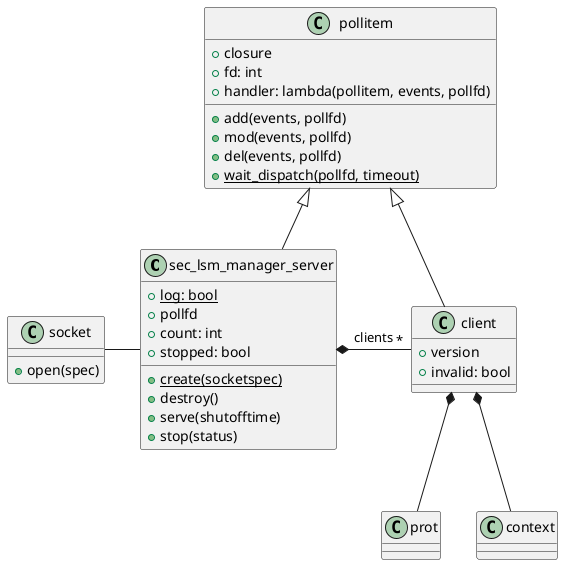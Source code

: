 @startuml

class "sec_lsm_manager_server" as slms {
  + {static} log: bool
  + pollfd
  + count: int
  + stopped: bool
  + {static} create(socketspec)
  + destroy()
  + serve(shutofftime)
  + stop(status)
}

class socket {
  + open(spec)
}

class pollitem {
  + closure
  + fd: int
  + {field} handler: lambda(pollitem, events, pollfd)
  + add(events, pollfd)
  + mod(events, pollfd)
  + del(events, pollfd)
  + {static} wait_dispatch(pollfd, timeout)
}

class client {
  + version
  + invalid: bool
}

class prot
class context


pollitem <|-- slms
pollitem <|-- client

slms -left- socket
slms  *- "*" client : clients

client *-- prot
client *-- context

@enduml
